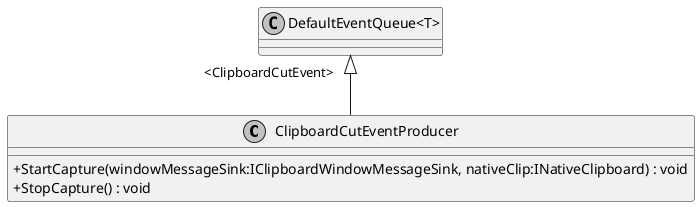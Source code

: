 @startuml
skinparam monochrome true
skinparam ClassAttributeIconSize 0
!startsub default
class ClipboardCutEventProducer {
    + StartCapture(windowMessageSink:IClipboardWindowMessageSink, nativeClip:INativeClipboard) : void
    + StopCapture() : void
}
class "DefaultEventQueue<T>" {
}
!endsub
"DefaultEventQueue<T>" "     <ClipboardCutEvent>" <|-- ClipboardCutEventProducer
@enduml
